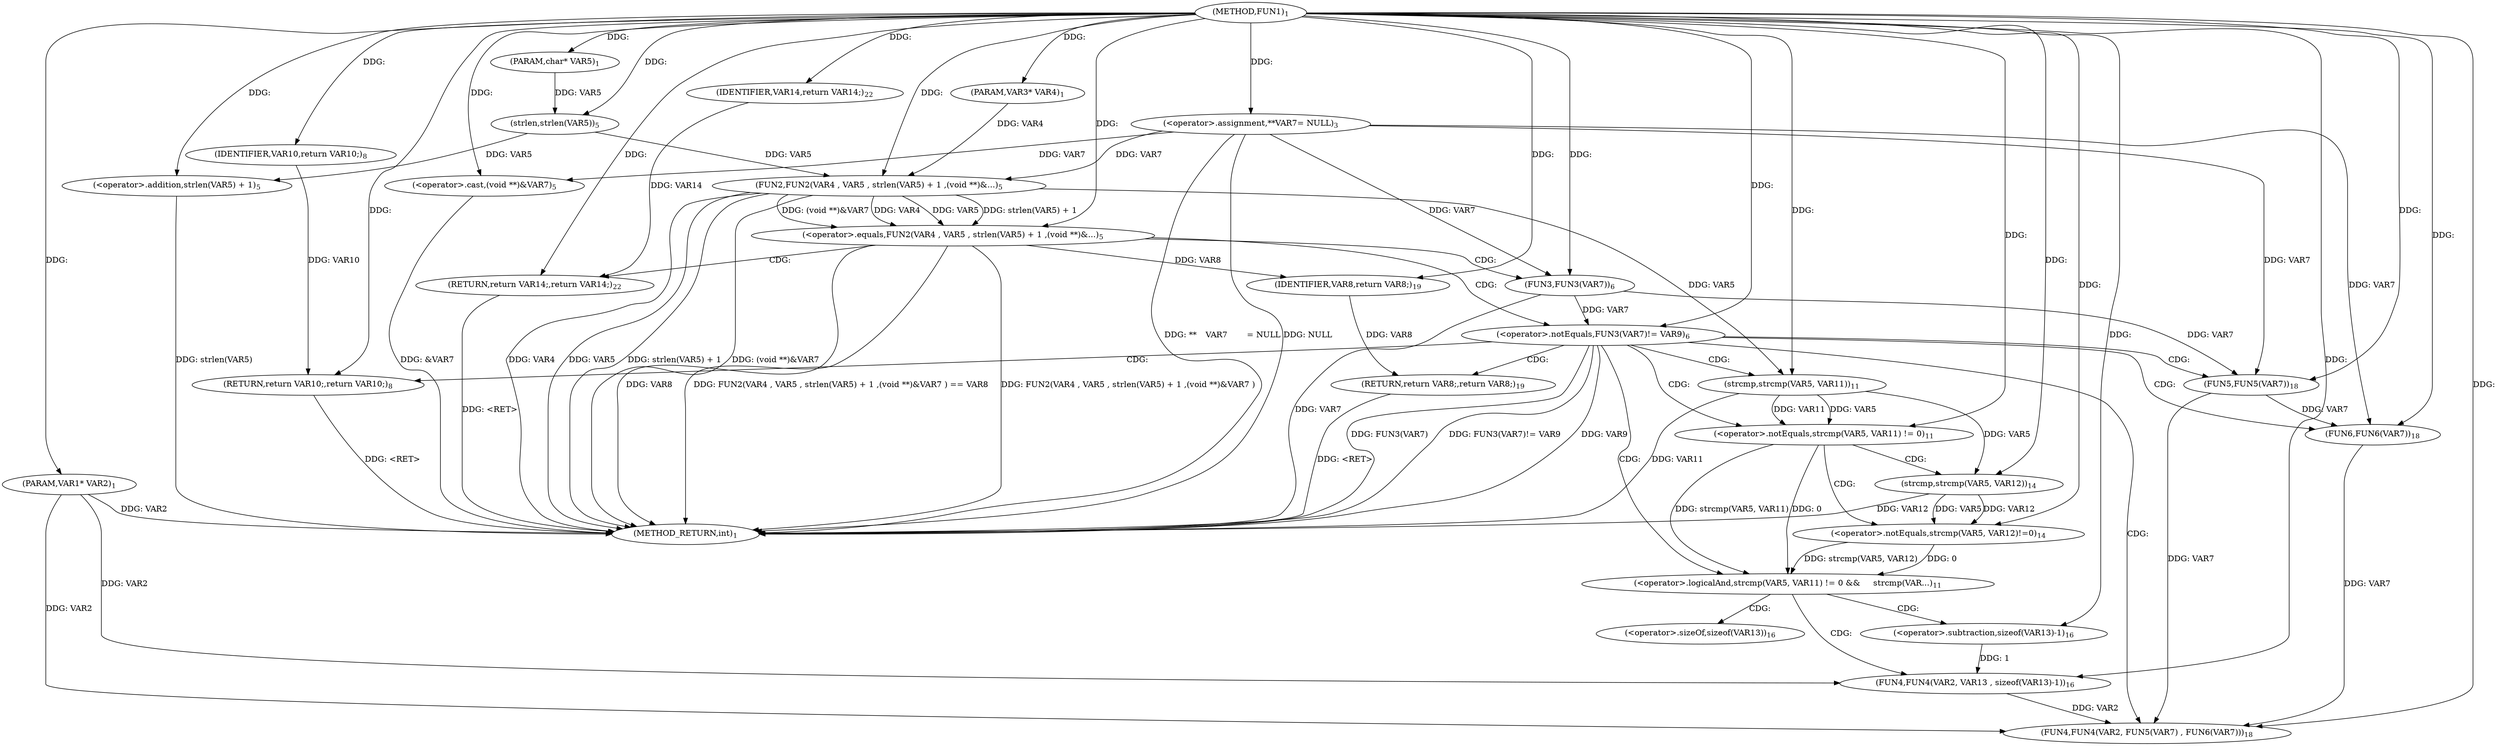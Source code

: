 digraph "FUN1" {  
"8" [label = <(METHOD,FUN1)<SUB>1</SUB>> ]
"70" [label = <(METHOD_RETURN,int)<SUB>1</SUB>> ]
"9" [label = <(PARAM,VAR1* VAR2)<SUB>1</SUB>> ]
"10" [label = <(PARAM,VAR3* VAR4)<SUB>1</SUB>> ]
"11" [label = <(PARAM,char* VAR5)<SUB>1</SUB>> ]
"14" [label = <(&lt;operator&gt;.assignment,**	VAR7	= NULL)<SUB>3</SUB>> ]
"68" [label = <(RETURN,return VAR14;,return VAR14;)<SUB>22</SUB>> ]
"18" [label = <(&lt;operator&gt;.equals,FUN2(VAR4 , VAR5 , strlen(VAR5) + 1 ,(void **)&amp;...)<SUB>5</SUB>> ]
"69" [label = <(IDENTIFIER,VAR14,return VAR14;)<SUB>22</SUB>> ]
"60" [label = <(FUN4,FUN4(VAR2, FUN5(VAR7) , FUN6(VAR7)))<SUB>18</SUB>> ]
"66" [label = <(RETURN,return VAR8;,return VAR8;)<SUB>19</SUB>> ]
"19" [label = <(FUN2,FUN2(VAR4 , VAR5 , strlen(VAR5) + 1 ,(void **)&amp;...)<SUB>5</SUB>> ]
"33" [label = <(&lt;operator&gt;.notEquals,FUN3(VAR7)!= VAR9)<SUB>6</SUB>> ]
"41" [label = <(&lt;operator&gt;.logicalAnd,strcmp(VAR5, VAR11) != 0 &amp;&amp; 


 		   strcmp(VAR...)<SUB>11</SUB>> ]
"67" [label = <(IDENTIFIER,VAR8,return VAR8;)<SUB>19</SUB>> ]
"22" [label = <(&lt;operator&gt;.addition,strlen(VAR5) + 1)<SUB>5</SUB>> ]
"26" [label = <(&lt;operator&gt;.cast,(void **)&amp;VAR7)<SUB>5</SUB>> ]
"38" [label = <(RETURN,return VAR10;,return VAR10;)<SUB>8</SUB>> ]
"53" [label = <(FUN4,FUN4(VAR2, VAR13 , sizeof(VAR13)-1))<SUB>16</SUB>> ]
"62" [label = <(FUN5,FUN5(VAR7))<SUB>18</SUB>> ]
"64" [label = <(FUN6,FUN6(VAR7))<SUB>18</SUB>> ]
"23" [label = <(strlen,strlen(VAR5))<SUB>5</SUB>> ]
"34" [label = <(FUN3,FUN3(VAR7))<SUB>6</SUB>> ]
"39" [label = <(IDENTIFIER,VAR10,return VAR10;)<SUB>8</SUB>> ]
"42" [label = <(&lt;operator&gt;.notEquals,strcmp(VAR5, VAR11) != 0)<SUB>11</SUB>> ]
"47" [label = <(&lt;operator&gt;.notEquals,strcmp(VAR5, VAR12)!=0)<SUB>14</SUB>> ]
"43" [label = <(strcmp,strcmp(VAR5, VAR11))<SUB>11</SUB>> ]
"48" [label = <(strcmp,strcmp(VAR5, VAR12))<SUB>14</SUB>> ]
"56" [label = <(&lt;operator&gt;.subtraction,sizeof(VAR13)-1)<SUB>16</SUB>> ]
"57" [label = <(&lt;operator&gt;.sizeOf,sizeof(VAR13))<SUB>16</SUB>> ]
  "38" -> "70"  [ label = "DDG: &lt;RET&gt;"] 
  "68" -> "70"  [ label = "DDG: &lt;RET&gt;"] 
  "66" -> "70"  [ label = "DDG: &lt;RET&gt;"] 
  "9" -> "70"  [ label = "DDG: VAR2"] 
  "14" -> "70"  [ label = "DDG: **	VAR7	= NULL"] 
  "19" -> "70"  [ label = "DDG: VAR4"] 
  "19" -> "70"  [ label = "DDG: VAR5"] 
  "22" -> "70"  [ label = "DDG: strlen(VAR5)"] 
  "19" -> "70"  [ label = "DDG: strlen(VAR5) + 1"] 
  "26" -> "70"  [ label = "DDG: &amp;VAR7"] 
  "19" -> "70"  [ label = "DDG: (void **)&amp;VAR7"] 
  "18" -> "70"  [ label = "DDG: FUN2(VAR4 , VAR5 , strlen(VAR5) + 1 ,(void **)&amp;VAR7 )"] 
  "18" -> "70"  [ label = "DDG: VAR8"] 
  "18" -> "70"  [ label = "DDG: FUN2(VAR4 , VAR5 , strlen(VAR5) + 1 ,(void **)&amp;VAR7 ) == VAR8"] 
  "34" -> "70"  [ label = "DDG: VAR7"] 
  "33" -> "70"  [ label = "DDG: FUN3(VAR7)"] 
  "33" -> "70"  [ label = "DDG: FUN3(VAR7)!= VAR9"] 
  "33" -> "70"  [ label = "DDG: VAR9"] 
  "14" -> "70"  [ label = "DDG: NULL"] 
  "48" -> "70"  [ label = "DDG: VAR12"] 
  "43" -> "70"  [ label = "DDG: VAR11"] 
  "8" -> "9"  [ label = "DDG: "] 
  "8" -> "10"  [ label = "DDG: "] 
  "8" -> "11"  [ label = "DDG: "] 
  "8" -> "14"  [ label = "DDG: "] 
  "69" -> "68"  [ label = "DDG: VAR14"] 
  "8" -> "68"  [ label = "DDG: "] 
  "8" -> "69"  [ label = "DDG: "] 
  "19" -> "18"  [ label = "DDG: VAR4"] 
  "19" -> "18"  [ label = "DDG: VAR5"] 
  "19" -> "18"  [ label = "DDG: strlen(VAR5) + 1"] 
  "19" -> "18"  [ label = "DDG: (void **)&amp;VAR7"] 
  "8" -> "18"  [ label = "DDG: "] 
  "67" -> "66"  [ label = "DDG: VAR8"] 
  "10" -> "19"  [ label = "DDG: VAR4"] 
  "8" -> "19"  [ label = "DDG: "] 
  "23" -> "19"  [ label = "DDG: VAR5"] 
  "14" -> "19"  [ label = "DDG: VAR7"] 
  "9" -> "60"  [ label = "DDG: VAR2"] 
  "53" -> "60"  [ label = "DDG: VAR2"] 
  "8" -> "60"  [ label = "DDG: "] 
  "62" -> "60"  [ label = "DDG: VAR7"] 
  "64" -> "60"  [ label = "DDG: VAR7"] 
  "18" -> "67"  [ label = "DDG: VAR8"] 
  "8" -> "67"  [ label = "DDG: "] 
  "23" -> "22"  [ label = "DDG: VAR5"] 
  "8" -> "22"  [ label = "DDG: "] 
  "14" -> "26"  [ label = "DDG: VAR7"] 
  "8" -> "26"  [ label = "DDG: "] 
  "34" -> "33"  [ label = "DDG: VAR7"] 
  "8" -> "33"  [ label = "DDG: "] 
  "39" -> "38"  [ label = "DDG: VAR10"] 
  "8" -> "38"  [ label = "DDG: "] 
  "42" -> "41"  [ label = "DDG: strcmp(VAR5, VAR11)"] 
  "42" -> "41"  [ label = "DDG: 0"] 
  "47" -> "41"  [ label = "DDG: strcmp(VAR5, VAR12)"] 
  "47" -> "41"  [ label = "DDG: 0"] 
  "34" -> "62"  [ label = "DDG: VAR7"] 
  "8" -> "62"  [ label = "DDG: "] 
  "14" -> "62"  [ label = "DDG: VAR7"] 
  "62" -> "64"  [ label = "DDG: VAR7"] 
  "8" -> "64"  [ label = "DDG: "] 
  "14" -> "64"  [ label = "DDG: VAR7"] 
  "11" -> "23"  [ label = "DDG: VAR5"] 
  "8" -> "23"  [ label = "DDG: "] 
  "14" -> "34"  [ label = "DDG: VAR7"] 
  "8" -> "34"  [ label = "DDG: "] 
  "8" -> "39"  [ label = "DDG: "] 
  "43" -> "42"  [ label = "DDG: VAR5"] 
  "43" -> "42"  [ label = "DDG: VAR11"] 
  "8" -> "42"  [ label = "DDG: "] 
  "48" -> "47"  [ label = "DDG: VAR5"] 
  "48" -> "47"  [ label = "DDG: VAR12"] 
  "8" -> "47"  [ label = "DDG: "] 
  "9" -> "53"  [ label = "DDG: VAR2"] 
  "8" -> "53"  [ label = "DDG: "] 
  "56" -> "53"  [ label = "DDG: 1"] 
  "19" -> "43"  [ label = "DDG: VAR5"] 
  "8" -> "43"  [ label = "DDG: "] 
  "43" -> "48"  [ label = "DDG: VAR5"] 
  "8" -> "48"  [ label = "DDG: "] 
  "8" -> "56"  [ label = "DDG: "] 
  "18" -> "34"  [ label = "CDG: "] 
  "18" -> "68"  [ label = "CDG: "] 
  "18" -> "33"  [ label = "CDG: "] 
  "33" -> "60"  [ label = "CDG: "] 
  "33" -> "64"  [ label = "CDG: "] 
  "33" -> "42"  [ label = "CDG: "] 
  "33" -> "66"  [ label = "CDG: "] 
  "33" -> "38"  [ label = "CDG: "] 
  "33" -> "41"  [ label = "CDG: "] 
  "33" -> "62"  [ label = "CDG: "] 
  "33" -> "43"  [ label = "CDG: "] 
  "41" -> "57"  [ label = "CDG: "] 
  "41" -> "53"  [ label = "CDG: "] 
  "41" -> "56"  [ label = "CDG: "] 
  "42" -> "47"  [ label = "CDG: "] 
  "42" -> "48"  [ label = "CDG: "] 
}
